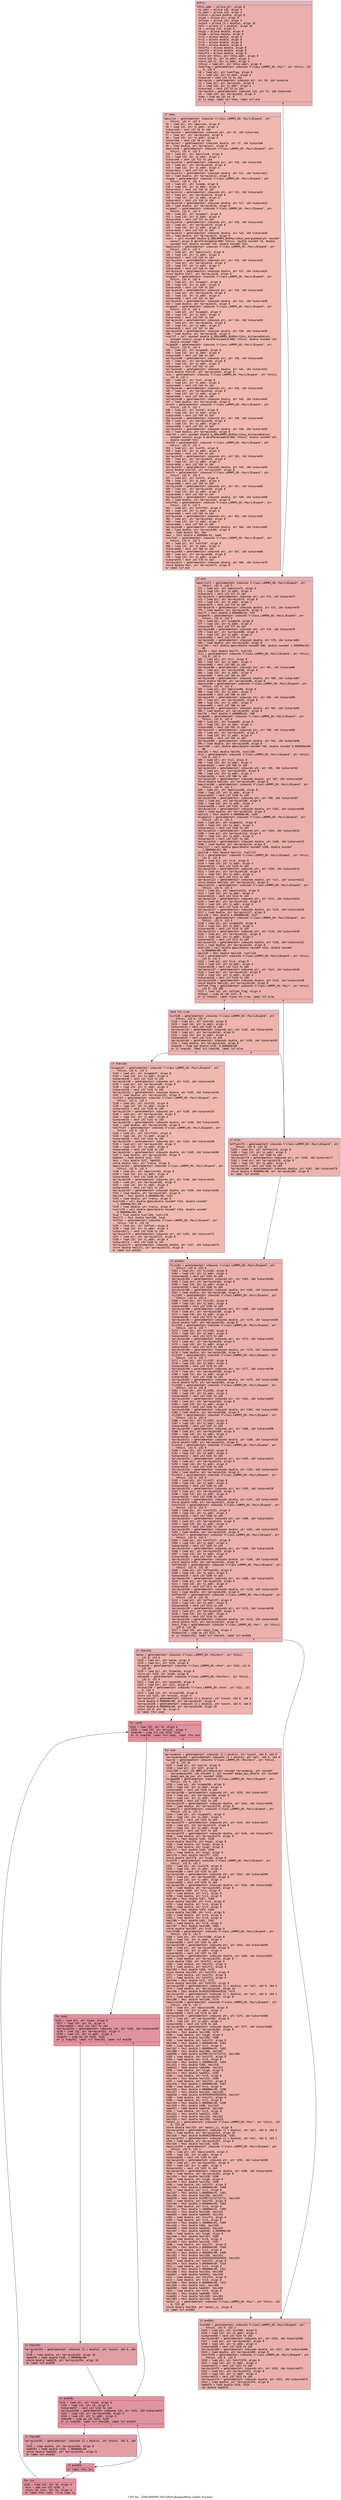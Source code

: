 digraph "CFG for '_ZN9LAMMPS_NS12PairLJExpand8init_oneEii' function" {
	label="CFG for '_ZN9LAMMPS_NS12PairLJExpand8init_oneEii' function";

	Node0x55d88da055b0 [shape=record,color="#3d50c3ff", style=filled, fillcolor="#d24b4070" fontname="Courier",label="{entry:\l|  %this.addr = alloca ptr, align 8\l  %i.addr = alloca i32, align 4\l  %j.addr = alloca i32, align 4\l  %ratio = alloca double, align 8\l  %type = alloca ptr, align 8\l  %nlocal = alloca i32, align 4\l  %count = alloca [2 x double], align 16\l  %all = alloca [2 x double], align 16\l  %k = alloca i32, align 4\l  %sig2 = alloca double, align 8\l  %sig6 = alloca double, align 8\l  %rc1 = alloca double, align 8\l  %rc2 = alloca double, align 8\l  %rc3 = alloca double, align 8\l  %rc9 = alloca double, align 8\l  %shift1 = alloca double, align 8\l  %shift2 = alloca double, align 8\l  %shift3 = alloca double, align 8\l  store ptr %this, ptr %this.addr, align 8\l  store i32 %i, ptr %i.addr, align 4\l  store i32 %j, ptr %j.addr, align 4\l  %this1 = load ptr, ptr %this.addr, align 8\l  %setflag = getelementptr inbounds %\"class.LAMMPS_NS::Pair\", ptr %this1, i32\l... 0, i32 9\l  %0 = load ptr, ptr %setflag, align 8\l  %1 = load i32, ptr %i.addr, align 4\l  %idxprom = sext i32 %1 to i64\l  %arrayidx = getelementptr inbounds ptr, ptr %0, i64 %idxprom\l  %2 = load ptr, ptr %arrayidx, align 8\l  %3 = load i32, ptr %j.addr, align 4\l  %idxprom2 = sext i32 %3 to i64\l  %arrayidx3 = getelementptr inbounds i32, ptr %2, i64 %idxprom2\l  %4 = load i32, ptr %arrayidx3, align 4\l  %cmp = icmp eq i32 %4, 0\l  br i1 %cmp, label %if.then, label %if.end\l|{<s0>T|<s1>F}}"];
	Node0x55d88da055b0:s0 -> Node0x55d88d9de720[tooltip="entry -> if.then\nProbability 37.50%" ];
	Node0x55d88da055b0:s1 -> Node0x55d88d9de790[tooltip="entry -> if.end\nProbability 62.50%" ];
	Node0x55d88d9de720 [shape=record,color="#3d50c3ff", style=filled, fillcolor="#dc5d4a70" fontname="Courier",label="{if.then:\l|  %epsilon = getelementptr inbounds %\"class.LAMMPS_NS::PairLJExpand\", ptr\l... %this1, i32 0, i32 3\l  %5 = load ptr, ptr %epsilon, align 8\l  %6 = load i32, ptr %i.addr, align 4\l  %idxprom4 = sext i32 %6 to i64\l  %arrayidx5 = getelementptr inbounds ptr, ptr %5, i64 %idxprom4\l  %7 = load ptr, ptr %arrayidx5, align 8\l  %8 = load i32, ptr %i.addr, align 4\l  %idxprom6 = sext i32 %8 to i64\l  %arrayidx7 = getelementptr inbounds double, ptr %7, i64 %idxprom6\l  %9 = load double, ptr %arrayidx7, align 8\l  %epsilon8 = getelementptr inbounds %\"class.LAMMPS_NS::PairLJExpand\", ptr\l... %this1, i32 0, i32 3\l  %10 = load ptr, ptr %epsilon8, align 8\l  %11 = load i32, ptr %j.addr, align 4\l  %idxprom9 = sext i32 %11 to i64\l  %arrayidx10 = getelementptr inbounds ptr, ptr %10, i64 %idxprom9\l  %12 = load ptr, ptr %arrayidx10, align 8\l  %13 = load i32, ptr %j.addr, align 4\l  %idxprom11 = sext i32 %13 to i64\l  %arrayidx12 = getelementptr inbounds double, ptr %12, i64 %idxprom11\l  %14 = load double, ptr %arrayidx12, align 8\l  %sigma = getelementptr inbounds %\"class.LAMMPS_NS::PairLJExpand\", ptr\l... %this1, i32 0, i32 4\l  %15 = load ptr, ptr %sigma, align 8\l  %16 = load i32, ptr %i.addr, align 4\l  %idxprom13 = sext i32 %16 to i64\l  %arrayidx14 = getelementptr inbounds ptr, ptr %15, i64 %idxprom13\l  %17 = load ptr, ptr %arrayidx14, align 8\l  %18 = load i32, ptr %i.addr, align 4\l  %idxprom15 = sext i32 %18 to i64\l  %arrayidx16 = getelementptr inbounds double, ptr %17, i64 %idxprom15\l  %19 = load double, ptr %arrayidx16, align 8\l  %sigma17 = getelementptr inbounds %\"class.LAMMPS_NS::PairLJExpand\", ptr\l... %this1, i32 0, i32 4\l  %20 = load ptr, ptr %sigma17, align 8\l  %21 = load i32, ptr %j.addr, align 4\l  %idxprom18 = sext i32 %21 to i64\l  %arrayidx19 = getelementptr inbounds ptr, ptr %20, i64 %idxprom18\l  %22 = load ptr, ptr %arrayidx19, align 8\l  %23 = load i32, ptr %j.addr, align 4\l  %idxprom20 = sext i32 %23 to i64\l  %arrayidx21 = getelementptr inbounds double, ptr %22, i64 %idxprom20\l  %24 = load double, ptr %arrayidx21, align 8\l  %call = call noundef double @_ZN9LAMMPS_NS4Pair10mix_energyEdddd(ptr noundef\l... nonnull align 8 dereferenceable(908) %this1, double noundef %9, double\l... noundef %14, double noundef %19, double noundef %24)\l  %epsilon22 = getelementptr inbounds %\"class.LAMMPS_NS::PairLJExpand\", ptr\l... %this1, i32 0, i32 3\l  %25 = load ptr, ptr %epsilon22, align 8\l  %26 = load i32, ptr %i.addr, align 4\l  %idxprom23 = sext i32 %26 to i64\l  %arrayidx24 = getelementptr inbounds ptr, ptr %25, i64 %idxprom23\l  %27 = load ptr, ptr %arrayidx24, align 8\l  %28 = load i32, ptr %j.addr, align 4\l  %idxprom25 = sext i32 %28 to i64\l  %arrayidx26 = getelementptr inbounds double, ptr %27, i64 %idxprom25\l  store double %call, ptr %arrayidx26, align 8\l  %sigma27 = getelementptr inbounds %\"class.LAMMPS_NS::PairLJExpand\", ptr\l... %this1, i32 0, i32 4\l  %29 = load ptr, ptr %sigma27, align 8\l  %30 = load i32, ptr %i.addr, align 4\l  %idxprom28 = sext i32 %30 to i64\l  %arrayidx29 = getelementptr inbounds ptr, ptr %29, i64 %idxprom28\l  %31 = load ptr, ptr %arrayidx29, align 8\l  %32 = load i32, ptr %i.addr, align 4\l  %idxprom30 = sext i32 %32 to i64\l  %arrayidx31 = getelementptr inbounds double, ptr %31, i64 %idxprom30\l  %33 = load double, ptr %arrayidx31, align 8\l  %sigma32 = getelementptr inbounds %\"class.LAMMPS_NS::PairLJExpand\", ptr\l... %this1, i32 0, i32 4\l  %34 = load ptr, ptr %sigma32, align 8\l  %35 = load i32, ptr %j.addr, align 4\l  %idxprom33 = sext i32 %35 to i64\l  %arrayidx34 = getelementptr inbounds ptr, ptr %34, i64 %idxprom33\l  %36 = load ptr, ptr %arrayidx34, align 8\l  %37 = load i32, ptr %j.addr, align 4\l  %idxprom35 = sext i32 %37 to i64\l  %arrayidx36 = getelementptr inbounds double, ptr %36, i64 %idxprom35\l  %38 = load double, ptr %arrayidx36, align 8\l  %call37 = call noundef double @_ZN9LAMMPS_NS4Pair12mix_distanceEdd(ptr\l... noundef nonnull align 8 dereferenceable(908) %this1, double noundef %33,\l... double noundef %38)\l  %sigma38 = getelementptr inbounds %\"class.LAMMPS_NS::PairLJExpand\", ptr\l... %this1, i32 0, i32 4\l  %39 = load ptr, ptr %sigma38, align 8\l  %40 = load i32, ptr %i.addr, align 4\l  %idxprom39 = sext i32 %40 to i64\l  %arrayidx40 = getelementptr inbounds ptr, ptr %39, i64 %idxprom39\l  %41 = load ptr, ptr %arrayidx40, align 8\l  %42 = load i32, ptr %j.addr, align 4\l  %idxprom41 = sext i32 %42 to i64\l  %arrayidx42 = getelementptr inbounds double, ptr %41, i64 %idxprom41\l  store double %call37, ptr %arrayidx42, align 8\l  %cut = getelementptr inbounds %\"class.LAMMPS_NS::PairLJExpand\", ptr %this1,\l... i32 0, i32 2\l  %43 = load ptr, ptr %cut, align 8\l  %44 = load i32, ptr %i.addr, align 4\l  %idxprom43 = sext i32 %44 to i64\l  %arrayidx44 = getelementptr inbounds ptr, ptr %43, i64 %idxprom43\l  %45 = load ptr, ptr %arrayidx44, align 8\l  %46 = load i32, ptr %i.addr, align 4\l  %idxprom45 = sext i32 %46 to i64\l  %arrayidx46 = getelementptr inbounds double, ptr %45, i64 %idxprom45\l  %47 = load double, ptr %arrayidx46, align 8\l  %cut47 = getelementptr inbounds %\"class.LAMMPS_NS::PairLJExpand\", ptr\l... %this1, i32 0, i32 2\l  %48 = load ptr, ptr %cut47, align 8\l  %49 = load i32, ptr %j.addr, align 4\l  %idxprom48 = sext i32 %49 to i64\l  %arrayidx49 = getelementptr inbounds ptr, ptr %48, i64 %idxprom48\l  %50 = load ptr, ptr %arrayidx49, align 8\l  %51 = load i32, ptr %j.addr, align 4\l  %idxprom50 = sext i32 %51 to i64\l  %arrayidx51 = getelementptr inbounds double, ptr %50, i64 %idxprom50\l  %52 = load double, ptr %arrayidx51, align 8\l  %call52 = call noundef double @_ZN9LAMMPS_NS4Pair12mix_distanceEdd(ptr\l... noundef nonnull align 8 dereferenceable(908) %this1, double noundef %47,\l... double noundef %52)\l  %cut53 = getelementptr inbounds %\"class.LAMMPS_NS::PairLJExpand\", ptr\l... %this1, i32 0, i32 2\l  %53 = load ptr, ptr %cut53, align 8\l  %54 = load i32, ptr %i.addr, align 4\l  %idxprom54 = sext i32 %54 to i64\l  %arrayidx55 = getelementptr inbounds ptr, ptr %53, i64 %idxprom54\l  %55 = load ptr, ptr %arrayidx55, align 8\l  %56 = load i32, ptr %j.addr, align 4\l  %idxprom56 = sext i32 %56 to i64\l  %arrayidx57 = getelementptr inbounds double, ptr %55, i64 %idxprom56\l  store double %call52, ptr %arrayidx57, align 8\l  %shift = getelementptr inbounds %\"class.LAMMPS_NS::PairLJExpand\", ptr\l... %this1, i32 0, i32 5\l  %57 = load ptr, ptr %shift, align 8\l  %58 = load i32, ptr %i.addr, align 4\l  %idxprom58 = sext i32 %58 to i64\l  %arrayidx59 = getelementptr inbounds ptr, ptr %57, i64 %idxprom58\l  %59 = load ptr, ptr %arrayidx59, align 8\l  %60 = load i32, ptr %i.addr, align 4\l  %idxprom60 = sext i32 %60 to i64\l  %arrayidx61 = getelementptr inbounds double, ptr %59, i64 %idxprom60\l  %61 = load double, ptr %arrayidx61, align 8\l  %shift62 = getelementptr inbounds %\"class.LAMMPS_NS::PairLJExpand\", ptr\l... %this1, i32 0, i32 5\l  %62 = load ptr, ptr %shift62, align 8\l  %63 = load i32, ptr %j.addr, align 4\l  %idxprom63 = sext i32 %63 to i64\l  %arrayidx64 = getelementptr inbounds ptr, ptr %62, i64 %idxprom63\l  %64 = load ptr, ptr %arrayidx64, align 8\l  %65 = load i32, ptr %j.addr, align 4\l  %idxprom65 = sext i32 %65 to i64\l  %arrayidx66 = getelementptr inbounds double, ptr %64, i64 %idxprom65\l  %66 = load double, ptr %arrayidx66, align 8\l  %add = fadd double %61, %66\l  %mul = fmul double 5.000000e-01, %add\l  %shift67 = getelementptr inbounds %\"class.LAMMPS_NS::PairLJExpand\", ptr\l... %this1, i32 0, i32 5\l  %67 = load ptr, ptr %shift67, align 8\l  %68 = load i32, ptr %i.addr, align 4\l  %idxprom68 = sext i32 %68 to i64\l  %arrayidx69 = getelementptr inbounds ptr, ptr %67, i64 %idxprom68\l  %69 = load ptr, ptr %arrayidx69, align 8\l  %70 = load i32, ptr %j.addr, align 4\l  %idxprom70 = sext i32 %70 to i64\l  %arrayidx71 = getelementptr inbounds double, ptr %69, i64 %idxprom70\l  store double %mul, ptr %arrayidx71, align 8\l  br label %if.end\l}"];
	Node0x55d88d9de720 -> Node0x55d88d9de790[tooltip="if.then -> if.end\nProbability 100.00%" ];
	Node0x55d88d9de790 [shape=record,color="#3d50c3ff", style=filled, fillcolor="#d24b4070" fontname="Courier",label="{if.end:\l|  %epsilon72 = getelementptr inbounds %\"class.LAMMPS_NS::PairLJExpand\", ptr\l... %this1, i32 0, i32 3\l  %71 = load ptr, ptr %epsilon72, align 8\l  %72 = load i32, ptr %i.addr, align 4\l  %idxprom73 = sext i32 %72 to i64\l  %arrayidx74 = getelementptr inbounds ptr, ptr %71, i64 %idxprom73\l  %73 = load ptr, ptr %arrayidx74, align 8\l  %74 = load i32, ptr %j.addr, align 4\l  %idxprom75 = sext i32 %74 to i64\l  %arrayidx76 = getelementptr inbounds double, ptr %73, i64 %idxprom75\l  %75 = load double, ptr %arrayidx76, align 8\l  %mul77 = fmul double 4.800000e+01, %75\l  %sigma78 = getelementptr inbounds %\"class.LAMMPS_NS::PairLJExpand\", ptr\l... %this1, i32 0, i32 4\l  %76 = load ptr, ptr %sigma78, align 8\l  %77 = load i32, ptr %i.addr, align 4\l  %idxprom79 = sext i32 %77 to i64\l  %arrayidx80 = getelementptr inbounds ptr, ptr %76, i64 %idxprom79\l  %78 = load ptr, ptr %arrayidx80, align 8\l  %79 = load i32, ptr %j.addr, align 4\l  %idxprom81 = sext i32 %79 to i64\l  %arrayidx82 = getelementptr inbounds double, ptr %78, i64 %idxprom81\l  %80 = load double, ptr %arrayidx82, align 8\l  %call83 = call double @pow(double noundef %80, double noundef 1.200000e+01)\l... #9\l  %mul84 = fmul double %mul77, %call83\l  %lj1 = getelementptr inbounds %\"class.LAMMPS_NS::PairLJExpand\", ptr %this1,\l... i32 0, i32 6\l  %81 = load ptr, ptr %lj1, align 8\l  %82 = load i32, ptr %i.addr, align 4\l  %idxprom85 = sext i32 %82 to i64\l  %arrayidx86 = getelementptr inbounds ptr, ptr %81, i64 %idxprom85\l  %83 = load ptr, ptr %arrayidx86, align 8\l  %84 = load i32, ptr %j.addr, align 4\l  %idxprom87 = sext i32 %84 to i64\l  %arrayidx88 = getelementptr inbounds double, ptr %83, i64 %idxprom87\l  store double %mul84, ptr %arrayidx88, align 8\l  %epsilon89 = getelementptr inbounds %\"class.LAMMPS_NS::PairLJExpand\", ptr\l... %this1, i32 0, i32 3\l  %85 = load ptr, ptr %epsilon89, align 8\l  %86 = load i32, ptr %i.addr, align 4\l  %idxprom90 = sext i32 %86 to i64\l  %arrayidx91 = getelementptr inbounds ptr, ptr %85, i64 %idxprom90\l  %87 = load ptr, ptr %arrayidx91, align 8\l  %88 = load i32, ptr %j.addr, align 4\l  %idxprom92 = sext i32 %88 to i64\l  %arrayidx93 = getelementptr inbounds double, ptr %87, i64 %idxprom92\l  %89 = load double, ptr %arrayidx93, align 8\l  %mul94 = fmul double 2.400000e+01, %89\l  %sigma95 = getelementptr inbounds %\"class.LAMMPS_NS::PairLJExpand\", ptr\l... %this1, i32 0, i32 4\l  %90 = load ptr, ptr %sigma95, align 8\l  %91 = load i32, ptr %i.addr, align 4\l  %idxprom96 = sext i32 %91 to i64\l  %arrayidx97 = getelementptr inbounds ptr, ptr %90, i64 %idxprom96\l  %92 = load ptr, ptr %arrayidx97, align 8\l  %93 = load i32, ptr %j.addr, align 4\l  %idxprom98 = sext i32 %93 to i64\l  %arrayidx99 = getelementptr inbounds double, ptr %92, i64 %idxprom98\l  %94 = load double, ptr %arrayidx99, align 8\l  %call100 = call double @pow(double noundef %94, double noundef 6.000000e+00)\l... #9\l  %mul101 = fmul double %mul94, %call100\l  %lj2 = getelementptr inbounds %\"class.LAMMPS_NS::PairLJExpand\", ptr %this1,\l... i32 0, i32 7\l  %95 = load ptr, ptr %lj2, align 8\l  %96 = load i32, ptr %i.addr, align 4\l  %idxprom102 = sext i32 %96 to i64\l  %arrayidx103 = getelementptr inbounds ptr, ptr %95, i64 %idxprom102\l  %97 = load ptr, ptr %arrayidx103, align 8\l  %98 = load i32, ptr %j.addr, align 4\l  %idxprom104 = sext i32 %98 to i64\l  %arrayidx105 = getelementptr inbounds double, ptr %97, i64 %idxprom104\l  store double %mul101, ptr %arrayidx105, align 8\l  %epsilon106 = getelementptr inbounds %\"class.LAMMPS_NS::PairLJExpand\", ptr\l... %this1, i32 0, i32 3\l  %99 = load ptr, ptr %epsilon106, align 8\l  %100 = load i32, ptr %i.addr, align 4\l  %idxprom107 = sext i32 %100 to i64\l  %arrayidx108 = getelementptr inbounds ptr, ptr %99, i64 %idxprom107\l  %101 = load ptr, ptr %arrayidx108, align 8\l  %102 = load i32, ptr %j.addr, align 4\l  %idxprom109 = sext i32 %102 to i64\l  %arrayidx110 = getelementptr inbounds double, ptr %101, i64 %idxprom109\l  %103 = load double, ptr %arrayidx110, align 8\l  %mul111 = fmul double 4.000000e+00, %103\l  %sigma112 = getelementptr inbounds %\"class.LAMMPS_NS::PairLJExpand\", ptr\l... %this1, i32 0, i32 4\l  %104 = load ptr, ptr %sigma112, align 8\l  %105 = load i32, ptr %i.addr, align 4\l  %idxprom113 = sext i32 %105 to i64\l  %arrayidx114 = getelementptr inbounds ptr, ptr %104, i64 %idxprom113\l  %106 = load ptr, ptr %arrayidx114, align 8\l  %107 = load i32, ptr %j.addr, align 4\l  %idxprom115 = sext i32 %107 to i64\l  %arrayidx116 = getelementptr inbounds double, ptr %106, i64 %idxprom115\l  %108 = load double, ptr %arrayidx116, align 8\l  %call117 = call double @pow(double noundef %108, double noundef\l... 1.200000e+01) #9\l  %mul118 = fmul double %mul111, %call117\l  %lj3 = getelementptr inbounds %\"class.LAMMPS_NS::PairLJExpand\", ptr %this1,\l... i32 0, i32 8\l  %109 = load ptr, ptr %lj3, align 8\l  %110 = load i32, ptr %i.addr, align 4\l  %idxprom119 = sext i32 %110 to i64\l  %arrayidx120 = getelementptr inbounds ptr, ptr %109, i64 %idxprom119\l  %111 = load ptr, ptr %arrayidx120, align 8\l  %112 = load i32, ptr %j.addr, align 4\l  %idxprom121 = sext i32 %112 to i64\l  %arrayidx122 = getelementptr inbounds double, ptr %111, i64 %idxprom121\l  store double %mul118, ptr %arrayidx122, align 8\l  %epsilon123 = getelementptr inbounds %\"class.LAMMPS_NS::PairLJExpand\", ptr\l... %this1, i32 0, i32 3\l  %113 = load ptr, ptr %epsilon123, align 8\l  %114 = load i32, ptr %i.addr, align 4\l  %idxprom124 = sext i32 %114 to i64\l  %arrayidx125 = getelementptr inbounds ptr, ptr %113, i64 %idxprom124\l  %115 = load ptr, ptr %arrayidx125, align 8\l  %116 = load i32, ptr %j.addr, align 4\l  %idxprom126 = sext i32 %116 to i64\l  %arrayidx127 = getelementptr inbounds double, ptr %115, i64 %idxprom126\l  %117 = load double, ptr %arrayidx127, align 8\l  %mul128 = fmul double 4.000000e+00, %117\l  %sigma129 = getelementptr inbounds %\"class.LAMMPS_NS::PairLJExpand\", ptr\l... %this1, i32 0, i32 4\l  %118 = load ptr, ptr %sigma129, align 8\l  %119 = load i32, ptr %i.addr, align 4\l  %idxprom130 = sext i32 %119 to i64\l  %arrayidx131 = getelementptr inbounds ptr, ptr %118, i64 %idxprom130\l  %120 = load ptr, ptr %arrayidx131, align 8\l  %121 = load i32, ptr %j.addr, align 4\l  %idxprom132 = sext i32 %121 to i64\l  %arrayidx133 = getelementptr inbounds double, ptr %120, i64 %idxprom132\l  %122 = load double, ptr %arrayidx133, align 8\l  %call134 = call double @pow(double noundef %122, double noundef\l... 6.000000e+00) #9\l  %mul135 = fmul double %mul128, %call134\l  %lj4 = getelementptr inbounds %\"class.LAMMPS_NS::PairLJExpand\", ptr %this1,\l... i32 0, i32 9\l  %123 = load ptr, ptr %lj4, align 8\l  %124 = load i32, ptr %i.addr, align 4\l  %idxprom136 = sext i32 %124 to i64\l  %arrayidx137 = getelementptr inbounds ptr, ptr %123, i64 %idxprom136\l  %125 = load ptr, ptr %arrayidx137, align 8\l  %126 = load i32, ptr %j.addr, align 4\l  %idxprom138 = sext i32 %126 to i64\l  %arrayidx139 = getelementptr inbounds double, ptr %125, i64 %idxprom138\l  store double %mul135, ptr %arrayidx139, align 8\l  %offset_flag = getelementptr inbounds %\"class.LAMMPS_NS::Pair\", ptr %this1,\l... i32 0, i32 105\l  %127 = load i32, ptr %offset_flag, align 8\l  %tobool = icmp ne i32 %127, 0\l  br i1 %tobool, label %land.lhs.true, label %if.else\l|{<s0>T|<s1>F}}"];
	Node0x55d88d9de790:s0 -> Node0x55d88da188f0[tooltip="if.end -> land.lhs.true\nProbability 62.50%" ];
	Node0x55d88d9de790:s1 -> Node0x55d88da18970[tooltip="if.end -> if.else\nProbability 37.50%" ];
	Node0x55d88da188f0 [shape=record,color="#3d50c3ff", style=filled, fillcolor="#d6524470" fontname="Courier",label="{land.lhs.true:\l|  %cut140 = getelementptr inbounds %\"class.LAMMPS_NS::PairLJExpand\", ptr\l... %this1, i32 0, i32 2\l  %128 = load ptr, ptr %cut140, align 8\l  %129 = load i32, ptr %i.addr, align 4\l  %idxprom141 = sext i32 %129 to i64\l  %arrayidx142 = getelementptr inbounds ptr, ptr %128, i64 %idxprom141\l  %130 = load ptr, ptr %arrayidx142, align 8\l  %131 = load i32, ptr %j.addr, align 4\l  %idxprom143 = sext i32 %131 to i64\l  %arrayidx144 = getelementptr inbounds double, ptr %130, i64 %idxprom143\l  %132 = load double, ptr %arrayidx144, align 8\l  %cmp145 = fcmp ogt double %132, 0.000000e+00\l  br i1 %cmp145, label %if.then146, label %if.else\l|{<s0>T|<s1>F}}"];
	Node0x55d88da188f0:s0 -> Node0x55d88da19180[tooltip="land.lhs.true -> if.then146\nProbability 50.00%" ];
	Node0x55d88da188f0:s1 -> Node0x55d88da18970[tooltip="land.lhs.true -> if.else\nProbability 50.00%" ];
	Node0x55d88da19180 [shape=record,color="#3d50c3ff", style=filled, fillcolor="#dc5d4a70" fontname="Courier",label="{if.then146:\l|  %sigma147 = getelementptr inbounds %\"class.LAMMPS_NS::PairLJExpand\", ptr\l... %this1, i32 0, i32 4\l  %133 = load ptr, ptr %sigma147, align 8\l  %134 = load i32, ptr %i.addr, align 4\l  %idxprom148 = sext i32 %134 to i64\l  %arrayidx149 = getelementptr inbounds ptr, ptr %133, i64 %idxprom148\l  %135 = load ptr, ptr %arrayidx149, align 8\l  %136 = load i32, ptr %j.addr, align 4\l  %idxprom150 = sext i32 %136 to i64\l  %arrayidx151 = getelementptr inbounds double, ptr %135, i64 %idxprom150\l  %137 = load double, ptr %arrayidx151, align 8\l  %cut152 = getelementptr inbounds %\"class.LAMMPS_NS::PairLJExpand\", ptr\l... %this1, i32 0, i32 2\l  %138 = load ptr, ptr %cut152, align 8\l  %139 = load i32, ptr %i.addr, align 4\l  %idxprom153 = sext i32 %139 to i64\l  %arrayidx154 = getelementptr inbounds ptr, ptr %138, i64 %idxprom153\l  %140 = load ptr, ptr %arrayidx154, align 8\l  %141 = load i32, ptr %j.addr, align 4\l  %idxprom155 = sext i32 %141 to i64\l  %arrayidx156 = getelementptr inbounds double, ptr %140, i64 %idxprom155\l  %142 = load double, ptr %arrayidx156, align 8\l  %shift157 = getelementptr inbounds %\"class.LAMMPS_NS::PairLJExpand\", ptr\l... %this1, i32 0, i32 5\l  %143 = load ptr, ptr %shift157, align 8\l  %144 = load i32, ptr %i.addr, align 4\l  %idxprom158 = sext i32 %144 to i64\l  %arrayidx159 = getelementptr inbounds ptr, ptr %143, i64 %idxprom158\l  %145 = load ptr, ptr %arrayidx159, align 8\l  %146 = load i32, ptr %j.addr, align 4\l  %idxprom160 = sext i32 %146 to i64\l  %arrayidx161 = getelementptr inbounds double, ptr %145, i64 %idxprom160\l  %147 = load double, ptr %arrayidx161, align 8\l  %add162 = fadd double %142, %147\l  %div = fdiv double %137, %add162\l  store double %div, ptr %ratio, align 8\l  %epsilon163 = getelementptr inbounds %\"class.LAMMPS_NS::PairLJExpand\", ptr\l... %this1, i32 0, i32 3\l  %148 = load ptr, ptr %epsilon163, align 8\l  %149 = load i32, ptr %i.addr, align 4\l  %idxprom164 = sext i32 %149 to i64\l  %arrayidx165 = getelementptr inbounds ptr, ptr %148, i64 %idxprom164\l  %150 = load ptr, ptr %arrayidx165, align 8\l  %151 = load i32, ptr %j.addr, align 4\l  %idxprom166 = sext i32 %151 to i64\l  %arrayidx167 = getelementptr inbounds double, ptr %150, i64 %idxprom166\l  %152 = load double, ptr %arrayidx167, align 8\l  %mul168 = fmul double 4.000000e+00, %152\l  %153 = load double, ptr %ratio, align 8\l  %call169 = call double @pow(double noundef %153, double noundef\l... 1.200000e+01) #9\l  %154 = load double, ptr %ratio, align 8\l  %call170 = call double @pow(double noundef %154, double noundef\l... 6.000000e+00) #9\l  %sub = fsub double %call169, %call170\l  %mul171 = fmul double %mul168, %sub\l  %offset = getelementptr inbounds %\"class.LAMMPS_NS::PairLJExpand\", ptr\l... %this1, i32 0, i32 10\l  %155 = load ptr, ptr %offset, align 8\l  %156 = load i32, ptr %i.addr, align 4\l  %idxprom172 = sext i32 %156 to i64\l  %arrayidx173 = getelementptr inbounds ptr, ptr %155, i64 %idxprom172\l  %157 = load ptr, ptr %arrayidx173, align 8\l  %158 = load i32, ptr %j.addr, align 4\l  %idxprom174 = sext i32 %158 to i64\l  %arrayidx175 = getelementptr inbounds double, ptr %157, i64 %idxprom174\l  store double %mul171, ptr %arrayidx175, align 8\l  br label %if.end181\l}"];
	Node0x55d88da19180 -> Node0x55d88da1c5f0[tooltip="if.then146 -> if.end181\nProbability 100.00%" ];
	Node0x55d88da18970 [shape=record,color="#3d50c3ff", style=filled, fillcolor="#d6524470" fontname="Courier",label="{if.else:\l|  %offset176 = getelementptr inbounds %\"class.LAMMPS_NS::PairLJExpand\", ptr\l... %this1, i32 0, i32 10\l  %159 = load ptr, ptr %offset176, align 8\l  %160 = load i32, ptr %i.addr, align 4\l  %idxprom177 = sext i32 %160 to i64\l  %arrayidx178 = getelementptr inbounds ptr, ptr %159, i64 %idxprom177\l  %161 = load ptr, ptr %arrayidx178, align 8\l  %162 = load i32, ptr %j.addr, align 4\l  %idxprom179 = sext i32 %162 to i64\l  %arrayidx180 = getelementptr inbounds double, ptr %161, i64 %idxprom179\l  store double 0.000000e+00, ptr %arrayidx180, align 8\l  br label %if.end181\l}"];
	Node0x55d88da18970 -> Node0x55d88da1c5f0[tooltip="if.else -> if.end181\nProbability 100.00%" ];
	Node0x55d88da1c5f0 [shape=record,color="#3d50c3ff", style=filled, fillcolor="#d24b4070" fontname="Courier",label="{if.end181:\l|  %lj1182 = getelementptr inbounds %\"class.LAMMPS_NS::PairLJExpand\", ptr\l... %this1, i32 0, i32 6\l  %163 = load ptr, ptr %lj1182, align 8\l  %164 = load i32, ptr %i.addr, align 4\l  %idxprom183 = sext i32 %164 to i64\l  %arrayidx184 = getelementptr inbounds ptr, ptr %163, i64 %idxprom183\l  %165 = load ptr, ptr %arrayidx184, align 8\l  %166 = load i32, ptr %j.addr, align 4\l  %idxprom185 = sext i32 %166 to i64\l  %arrayidx186 = getelementptr inbounds double, ptr %165, i64 %idxprom185\l  %167 = load double, ptr %arrayidx186, align 8\l  %lj1187 = getelementptr inbounds %\"class.LAMMPS_NS::PairLJExpand\", ptr\l... %this1, i32 0, i32 6\l  %168 = load ptr, ptr %lj1187, align 8\l  %169 = load i32, ptr %j.addr, align 4\l  %idxprom188 = sext i32 %169 to i64\l  %arrayidx189 = getelementptr inbounds ptr, ptr %168, i64 %idxprom188\l  %170 = load ptr, ptr %arrayidx189, align 8\l  %171 = load i32, ptr %i.addr, align 4\l  %idxprom190 = sext i32 %171 to i64\l  %arrayidx191 = getelementptr inbounds double, ptr %170, i64 %idxprom190\l  store double %167, ptr %arrayidx191, align 8\l  %lj2192 = getelementptr inbounds %\"class.LAMMPS_NS::PairLJExpand\", ptr\l... %this1, i32 0, i32 7\l  %172 = load ptr, ptr %lj2192, align 8\l  %173 = load i32, ptr %i.addr, align 4\l  %idxprom193 = sext i32 %173 to i64\l  %arrayidx194 = getelementptr inbounds ptr, ptr %172, i64 %idxprom193\l  %174 = load ptr, ptr %arrayidx194, align 8\l  %175 = load i32, ptr %j.addr, align 4\l  %idxprom195 = sext i32 %175 to i64\l  %arrayidx196 = getelementptr inbounds double, ptr %174, i64 %idxprom195\l  %176 = load double, ptr %arrayidx196, align 8\l  %lj2197 = getelementptr inbounds %\"class.LAMMPS_NS::PairLJExpand\", ptr\l... %this1, i32 0, i32 7\l  %177 = load ptr, ptr %lj2197, align 8\l  %178 = load i32, ptr %j.addr, align 4\l  %idxprom198 = sext i32 %178 to i64\l  %arrayidx199 = getelementptr inbounds ptr, ptr %177, i64 %idxprom198\l  %179 = load ptr, ptr %arrayidx199, align 8\l  %180 = load i32, ptr %i.addr, align 4\l  %idxprom200 = sext i32 %180 to i64\l  %arrayidx201 = getelementptr inbounds double, ptr %179, i64 %idxprom200\l  store double %176, ptr %arrayidx201, align 8\l  %lj3202 = getelementptr inbounds %\"class.LAMMPS_NS::PairLJExpand\", ptr\l... %this1, i32 0, i32 8\l  %181 = load ptr, ptr %lj3202, align 8\l  %182 = load i32, ptr %i.addr, align 4\l  %idxprom203 = sext i32 %182 to i64\l  %arrayidx204 = getelementptr inbounds ptr, ptr %181, i64 %idxprom203\l  %183 = load ptr, ptr %arrayidx204, align 8\l  %184 = load i32, ptr %j.addr, align 4\l  %idxprom205 = sext i32 %184 to i64\l  %arrayidx206 = getelementptr inbounds double, ptr %183, i64 %idxprom205\l  %185 = load double, ptr %arrayidx206, align 8\l  %lj3207 = getelementptr inbounds %\"class.LAMMPS_NS::PairLJExpand\", ptr\l... %this1, i32 0, i32 8\l  %186 = load ptr, ptr %lj3207, align 8\l  %187 = load i32, ptr %j.addr, align 4\l  %idxprom208 = sext i32 %187 to i64\l  %arrayidx209 = getelementptr inbounds ptr, ptr %186, i64 %idxprom208\l  %188 = load ptr, ptr %arrayidx209, align 8\l  %189 = load i32, ptr %i.addr, align 4\l  %idxprom210 = sext i32 %189 to i64\l  %arrayidx211 = getelementptr inbounds double, ptr %188, i64 %idxprom210\l  store double %185, ptr %arrayidx211, align 8\l  %lj4212 = getelementptr inbounds %\"class.LAMMPS_NS::PairLJExpand\", ptr\l... %this1, i32 0, i32 9\l  %190 = load ptr, ptr %lj4212, align 8\l  %191 = load i32, ptr %i.addr, align 4\l  %idxprom213 = sext i32 %191 to i64\l  %arrayidx214 = getelementptr inbounds ptr, ptr %190, i64 %idxprom213\l  %192 = load ptr, ptr %arrayidx214, align 8\l  %193 = load i32, ptr %j.addr, align 4\l  %idxprom215 = sext i32 %193 to i64\l  %arrayidx216 = getelementptr inbounds double, ptr %192, i64 %idxprom215\l  %194 = load double, ptr %arrayidx216, align 8\l  %lj4217 = getelementptr inbounds %\"class.LAMMPS_NS::PairLJExpand\", ptr\l... %this1, i32 0, i32 9\l  %195 = load ptr, ptr %lj4217, align 8\l  %196 = load i32, ptr %j.addr, align 4\l  %idxprom218 = sext i32 %196 to i64\l  %arrayidx219 = getelementptr inbounds ptr, ptr %195, i64 %idxprom218\l  %197 = load ptr, ptr %arrayidx219, align 8\l  %198 = load i32, ptr %i.addr, align 4\l  %idxprom220 = sext i32 %198 to i64\l  %arrayidx221 = getelementptr inbounds double, ptr %197, i64 %idxprom220\l  store double %194, ptr %arrayidx221, align 8\l  %shift222 = getelementptr inbounds %\"class.LAMMPS_NS::PairLJExpand\", ptr\l... %this1, i32 0, i32 5\l  %199 = load ptr, ptr %shift222, align 8\l  %200 = load i32, ptr %i.addr, align 4\l  %idxprom223 = sext i32 %200 to i64\l  %arrayidx224 = getelementptr inbounds ptr, ptr %199, i64 %idxprom223\l  %201 = load ptr, ptr %arrayidx224, align 8\l  %202 = load i32, ptr %j.addr, align 4\l  %idxprom225 = sext i32 %202 to i64\l  %arrayidx226 = getelementptr inbounds double, ptr %201, i64 %idxprom225\l  %203 = load double, ptr %arrayidx226, align 8\l  %shift227 = getelementptr inbounds %\"class.LAMMPS_NS::PairLJExpand\", ptr\l... %this1, i32 0, i32 5\l  %204 = load ptr, ptr %shift227, align 8\l  %205 = load i32, ptr %j.addr, align 4\l  %idxprom228 = sext i32 %205 to i64\l  %arrayidx229 = getelementptr inbounds ptr, ptr %204, i64 %idxprom228\l  %206 = load ptr, ptr %arrayidx229, align 8\l  %207 = load i32, ptr %i.addr, align 4\l  %idxprom230 = sext i32 %207 to i64\l  %arrayidx231 = getelementptr inbounds double, ptr %206, i64 %idxprom230\l  store double %203, ptr %arrayidx231, align 8\l  %offset232 = getelementptr inbounds %\"class.LAMMPS_NS::PairLJExpand\", ptr\l... %this1, i32 0, i32 10\l  %208 = load ptr, ptr %offset232, align 8\l  %209 = load i32, ptr %i.addr, align 4\l  %idxprom233 = sext i32 %209 to i64\l  %arrayidx234 = getelementptr inbounds ptr, ptr %208, i64 %idxprom233\l  %210 = load ptr, ptr %arrayidx234, align 8\l  %211 = load i32, ptr %j.addr, align 4\l  %idxprom235 = sext i32 %211 to i64\l  %arrayidx236 = getelementptr inbounds double, ptr %210, i64 %idxprom235\l  %212 = load double, ptr %arrayidx236, align 8\l  %offset237 = getelementptr inbounds %\"class.LAMMPS_NS::PairLJExpand\", ptr\l... %this1, i32 0, i32 10\l  %213 = load ptr, ptr %offset237, align 8\l  %214 = load i32, ptr %j.addr, align 4\l  %idxprom238 = sext i32 %214 to i64\l  %arrayidx239 = getelementptr inbounds ptr, ptr %213, i64 %idxprom238\l  %215 = load ptr, ptr %arrayidx239, align 8\l  %216 = load i32, ptr %i.addr, align 4\l  %idxprom240 = sext i32 %216 to i64\l  %arrayidx241 = getelementptr inbounds double, ptr %215, i64 %idxprom240\l  store double %212, ptr %arrayidx241, align 8\l  %tail_flag = getelementptr inbounds %\"class.LAMMPS_NS::Pair\", ptr %this1,\l... i32 0, i32 36\l  %217 = load i32, ptr %tail_flag, align 4\l  %tobool242 = icmp ne i32 %217, 0\l  br i1 %tobool242, label %if.then243, label %if.end364\l|{<s0>T|<s1>F}}"];
	Node0x55d88da1c5f0:s0 -> Node0x55d88da22c40[tooltip="if.end181 -> if.then243\nProbability 62.50%" ];
	Node0x55d88da1c5f0:s1 -> Node0x55d88da22cc0[tooltip="if.end181 -> if.end364\nProbability 37.50%" ];
	Node0x55d88da22c40 [shape=record,color="#3d50c3ff", style=filled, fillcolor="#d6524470" fontname="Courier",label="{if.then243:\l|  %atom = getelementptr inbounds %\"class.LAMMPS_NS::Pointers\", ptr %this1,\l... i32 0, i32 6\l  %218 = load ptr, ptr %atom, align 8\l  %219 = load ptr, ptr %218, align 8\l  %type244 = getelementptr inbounds %\"class.LAMMPS_NS::Atom\", ptr %219, i32 0,\l... i32 34\l  %220 = load ptr, ptr %type244, align 8\l  store ptr %220, ptr %type, align 8\l  %atom245 = getelementptr inbounds %\"class.LAMMPS_NS::Pointers\", ptr %this1,\l... i32 0, i32 6\l  %221 = load ptr, ptr %atom245, align 8\l  %222 = load ptr, ptr %221, align 8\l  %nlocal246 = getelementptr inbounds %\"class.LAMMPS_NS::Atom\", ptr %222, i32\l... 0, i32 4\l  %223 = load i32, ptr %nlocal246, align 8\l  store i32 %223, ptr %nlocal, align 4\l  %arrayidx247 = getelementptr inbounds [2 x double], ptr %count, i64 0, i64 1\l  store double 0.000000e+00, ptr %arrayidx247, align 8\l  %arrayidx248 = getelementptr inbounds [2 x double], ptr %count, i64 0, i64 0\l  store double 0.000000e+00, ptr %arrayidx248, align 16\l  store i32 0, ptr %k, align 4\l  br label %for.cond\l}"];
	Node0x55d88da22c40 -> Node0x55d88da23960[tooltip="if.then243 -> for.cond\nProbability 100.00%" ];
	Node0x55d88da23960 [shape=record,color="#b70d28ff", style=filled, fillcolor="#b70d2870" fontname="Courier",label="{for.cond:\l|  %224 = load i32, ptr %k, align 4\l  %225 = load i32, ptr %nlocal, align 4\l  %cmp249 = icmp slt i32 %224, %225\l  br i1 %cmp249, label %for.body, label %for.end\l|{<s0>T|<s1>F}}"];
	Node0x55d88da23960:s0 -> Node0x55d88da23c00[tooltip="for.cond -> for.body\nProbability 96.88%" ];
	Node0x55d88da23960:s1 -> Node0x55d88da23c80[tooltip="for.cond -> for.end\nProbability 3.12%" ];
	Node0x55d88da23c00 [shape=record,color="#b70d28ff", style=filled, fillcolor="#b70d2870" fontname="Courier",label="{for.body:\l|  %226 = load ptr, ptr %type, align 8\l  %227 = load i32, ptr %k, align 4\l  %idxprom250 = sext i32 %227 to i64\l  %arrayidx251 = getelementptr inbounds i32, ptr %226, i64 %idxprom250\l  %228 = load i32, ptr %arrayidx251, align 4\l  %229 = load i32, ptr %i.addr, align 4\l  %cmp252 = icmp eq i32 %228, %229\l  br i1 %cmp252, label %if.then253, label %if.end256\l|{<s0>T|<s1>F}}"];
	Node0x55d88da23c00:s0 -> Node0x55d88da241c0[tooltip="for.body -> if.then253\nProbability 50.00%" ];
	Node0x55d88da23c00:s1 -> Node0x55d88da24240[tooltip="for.body -> if.end256\nProbability 50.00%" ];
	Node0x55d88da241c0 [shape=record,color="#3d50c3ff", style=filled, fillcolor="#be242e70" fontname="Courier",label="{if.then253:\l|  %arrayidx254 = getelementptr inbounds [2 x double], ptr %count, i64 0, i64\l... 0\l  %230 = load double, ptr %arrayidx254, align 16\l  %add255 = fadd double %230, 1.000000e+00\l  store double %add255, ptr %arrayidx254, align 16\l  br label %if.end256\l}"];
	Node0x55d88da241c0 -> Node0x55d88da24240[tooltip="if.then253 -> if.end256\nProbability 100.00%" ];
	Node0x55d88da24240 [shape=record,color="#b70d28ff", style=filled, fillcolor="#b70d2870" fontname="Courier",label="{if.end256:\l|  %231 = load ptr, ptr %type, align 8\l  %232 = load i32, ptr %k, align 4\l  %idxprom257 = sext i32 %232 to i64\l  %arrayidx258 = getelementptr inbounds i32, ptr %231, i64 %idxprom257\l  %233 = load i32, ptr %arrayidx258, align 4\l  %234 = load i32, ptr %j.addr, align 4\l  %cmp259 = icmp eq i32 %233, %234\l  br i1 %cmp259, label %if.then260, label %if.end263\l|{<s0>T|<s1>F}}"];
	Node0x55d88da24240:s0 -> Node0x55d88da24ac0[tooltip="if.end256 -> if.then260\nProbability 50.00%" ];
	Node0x55d88da24240:s1 -> Node0x55d88da24b40[tooltip="if.end256 -> if.end263\nProbability 50.00%" ];
	Node0x55d88da24ac0 [shape=record,color="#3d50c3ff", style=filled, fillcolor="#be242e70" fontname="Courier",label="{if.then260:\l|  %arrayidx261 = getelementptr inbounds [2 x double], ptr %count, i64 0, i64\l... 1\l  %235 = load double, ptr %arrayidx261, align 8\l  %add262 = fadd double %235, 1.000000e+00\l  store double %add262, ptr %arrayidx261, align 8\l  br label %if.end263\l}"];
	Node0x55d88da24ac0 -> Node0x55d88da24b40[tooltip="if.then260 -> if.end263\nProbability 100.00%" ];
	Node0x55d88da24b40 [shape=record,color="#b70d28ff", style=filled, fillcolor="#b70d2870" fontname="Courier",label="{if.end263:\l|  br label %for.inc\l}"];
	Node0x55d88da24b40 -> Node0x55d88da24fa0[tooltip="if.end263 -> for.inc\nProbability 100.00%" ];
	Node0x55d88da24fa0 [shape=record,color="#b70d28ff", style=filled, fillcolor="#b70d2870" fontname="Courier",label="{for.inc:\l|  %236 = load i32, ptr %k, align 4\l  %inc = add nsw i32 %236, 1\l  store i32 %inc, ptr %k, align 4\l  br label %for.cond, !llvm.loop !6\l}"];
	Node0x55d88da24fa0 -> Node0x55d88da23960[tooltip="for.inc -> for.cond\nProbability 100.00%" ];
	Node0x55d88da23c80 [shape=record,color="#3d50c3ff", style=filled, fillcolor="#d6524470" fontname="Courier",label="{for.end:\l|  %arraydecay = getelementptr inbounds [2 x double], ptr %count, i64 0, i64 0\l  %arraydecay264 = getelementptr inbounds [2 x double], ptr %all, i64 0, i64 0\l  %world = getelementptr inbounds %\"class.LAMMPS_NS::Pointers\", ptr %this1,\l... i32 0, i32 16\l  %237 = load ptr, ptr %world, align 8\l  %238 = load ptr, ptr %237, align 8\l  %call265 = call i32 @MPI_Allreduce(ptr noundef %arraydecay, ptr noundef\l... %arraydecay264, i32 noundef 2, ptr noundef @ompi_mpi_double, ptr noundef\l... @ompi_mpi_op_sum, ptr noundef %238)\l  %sigma266 = getelementptr inbounds %\"class.LAMMPS_NS::PairLJExpand\", ptr\l... %this1, i32 0, i32 4\l  %239 = load ptr, ptr %sigma266, align 8\l  %240 = load i32, ptr %i.addr, align 4\l  %idxprom267 = sext i32 %240 to i64\l  %arrayidx268 = getelementptr inbounds ptr, ptr %239, i64 %idxprom267\l  %241 = load ptr, ptr %arrayidx268, align 8\l  %242 = load i32, ptr %j.addr, align 4\l  %idxprom269 = sext i32 %242 to i64\l  %arrayidx270 = getelementptr inbounds double, ptr %241, i64 %idxprom269\l  %243 = load double, ptr %arrayidx270, align 8\l  %sigma271 = getelementptr inbounds %\"class.LAMMPS_NS::PairLJExpand\", ptr\l... %this1, i32 0, i32 4\l  %244 = load ptr, ptr %sigma271, align 8\l  %245 = load i32, ptr %i.addr, align 4\l  %idxprom272 = sext i32 %245 to i64\l  %arrayidx273 = getelementptr inbounds ptr, ptr %244, i64 %idxprom272\l  %246 = load ptr, ptr %arrayidx273, align 8\l  %247 = load i32, ptr %j.addr, align 4\l  %idxprom274 = sext i32 %247 to i64\l  %arrayidx275 = getelementptr inbounds double, ptr %246, i64 %idxprom274\l  %248 = load double, ptr %arrayidx275, align 8\l  %mul276 = fmul double %243, %248\l  store double %mul276, ptr %sig2, align 8\l  %249 = load double, ptr %sig2, align 8\l  %250 = load double, ptr %sig2, align 8\l  %mul277 = fmul double %249, %250\l  %251 = load double, ptr %sig2, align 8\l  %mul278 = fmul double %mul277, %251\l  store double %mul278, ptr %sig6, align 8\l  %cut279 = getelementptr inbounds %\"class.LAMMPS_NS::PairLJExpand\", ptr\l... %this1, i32 0, i32 2\l  %252 = load ptr, ptr %cut279, align 8\l  %253 = load i32, ptr %i.addr, align 4\l  %idxprom280 = sext i32 %253 to i64\l  %arrayidx281 = getelementptr inbounds ptr, ptr %252, i64 %idxprom280\l  %254 = load ptr, ptr %arrayidx281, align 8\l  %255 = load i32, ptr %j.addr, align 4\l  %idxprom282 = sext i32 %255 to i64\l  %arrayidx283 = getelementptr inbounds double, ptr %254, i64 %idxprom282\l  %256 = load double, ptr %arrayidx283, align 8\l  store double %256, ptr %rc1, align 8\l  %257 = load double, ptr %rc1, align 8\l  %258 = load double, ptr %rc1, align 8\l  %mul284 = fmul double %257, %258\l  store double %mul284, ptr %rc2, align 8\l  %259 = load double, ptr %rc2, align 8\l  %260 = load double, ptr %rc1, align 8\l  %mul285 = fmul double %259, %260\l  store double %mul285, ptr %rc3, align 8\l  %261 = load double, ptr %rc3, align 8\l  %262 = load double, ptr %rc3, align 8\l  %mul286 = fmul double %261, %262\l  %263 = load double, ptr %rc3, align 8\l  %mul287 = fmul double %mul286, %263\l  store double %mul287, ptr %rc9, align 8\l  %shift288 = getelementptr inbounds %\"class.LAMMPS_NS::PairLJExpand\", ptr\l... %this1, i32 0, i32 5\l  %264 = load ptr, ptr %shift288, align 8\l  %265 = load i32, ptr %i.addr, align 4\l  %idxprom289 = sext i32 %265 to i64\l  %arrayidx290 = getelementptr inbounds ptr, ptr %264, i64 %idxprom289\l  %266 = load ptr, ptr %arrayidx290, align 8\l  %267 = load i32, ptr %j.addr, align 4\l  %idxprom291 = sext i32 %267 to i64\l  %arrayidx292 = getelementptr inbounds double, ptr %266, i64 %idxprom291\l  %268 = load double, ptr %arrayidx292, align 8\l  store double %268, ptr %shift1, align 8\l  %269 = load double, ptr %shift1, align 8\l  %270 = load double, ptr %shift1, align 8\l  %mul293 = fmul double %269, %270\l  store double %mul293, ptr %shift2, align 8\l  %271 = load double, ptr %shift2, align 8\l  %272 = load double, ptr %shift1, align 8\l  %mul294 = fmul double %271, %272\l  store double %mul294, ptr %shift3, align 8\l  %arrayidx295 = getelementptr inbounds [2 x double], ptr %all, i64 0, i64 0\l  %273 = load double, ptr %arrayidx295, align 16\l  %mul296 = fmul double 0x403921FB54442D18, %273\l  %arrayidx297 = getelementptr inbounds [2 x double], ptr %all, i64 0, i64 1\l  %274 = load double, ptr %arrayidx297, align 8\l  %mul298 = fmul double %mul296, %274\l  %epsilon299 = getelementptr inbounds %\"class.LAMMPS_NS::PairLJExpand\", ptr\l... %this1, i32 0, i32 3\l  %275 = load ptr, ptr %epsilon299, align 8\l  %276 = load i32, ptr %i.addr, align 4\l  %idxprom300 = sext i32 %276 to i64\l  %arrayidx301 = getelementptr inbounds ptr, ptr %275, i64 %idxprom300\l  %277 = load ptr, ptr %arrayidx301, align 8\l  %278 = load i32, ptr %j.addr, align 4\l  %idxprom302 = sext i32 %278 to i64\l  %arrayidx303 = getelementptr inbounds double, ptr %277, i64 %idxprom302\l  %279 = load double, ptr %arrayidx303, align 8\l  %mul304 = fmul double %mul298, %279\l  %280 = load double, ptr %sig6, align 8\l  %mul305 = fmul double %mul304, %280\l  %281 = load double, ptr %shift1, align 8\l  %mul306 = fmul double 2.000000e+00, %281\l  %282 = load double, ptr %rc1, align 8\l  %mul307 = fmul double 1.000000e+01, %282\l  %div308 = fdiv double %mul306, %mul307\l  %add309 = fadd double 0x3FBC71C71C71C71C, %div308\l  %283 = load double, ptr %shift2, align 8\l  %284 = load double, ptr %rc2, align 8\l  %mul310 = fmul double 1.100000e+01, %284\l  %div311 = fdiv double %283, %mul310\l  %add312 = fadd double %add309, %div311\l  %285 = load double, ptr %sig6, align 8\l  %mul313 = fmul double %add312, %285\l  %286 = load double, ptr %rc9, align 8\l  %div314 = fdiv double %mul313, %286\l  %287 = load double, ptr %shift1, align 8\l  %mul315 = fmul double 2.000000e+00, %287\l  %288 = load double, ptr %rc1, align 8\l  %mul316 = fmul double 4.000000e+00, %288\l  %div317 = fdiv double %mul315, %mul316\l  %add318 = fadd double 0x3FD5555555555555, %div317\l  %289 = load double, ptr %shift2, align 8\l  %290 = load double, ptr %rc2, align 8\l  %mul319 = fmul double 5.000000e+00, %290\l  %div320 = fdiv double %289, %mul319\l  %add321 = fadd double %add318, %div320\l  %291 = load double, ptr %rc3, align 8\l  %div322 = fdiv double %add321, %291\l  %sub323 = fsub double %div314, %div322\l  %mul324 = fmul double %mul305, %sub323\l  %etail_ij = getelementptr inbounds %\"class.LAMMPS_NS::Pair\", ptr %this1, i32\l... 0, i32 39\l  store double %mul324, ptr %etail_ij, align 8\l  %arrayidx325 = getelementptr inbounds [2 x double], ptr %all, i64 0, i64 0\l  %292 = load double, ptr %arrayidx325, align 16\l  %mul326 = fmul double 0x404921FB54442D18, %292\l  %arrayidx327 = getelementptr inbounds [2 x double], ptr %all, i64 0, i64 1\l  %293 = load double, ptr %arrayidx327, align 8\l  %mul328 = fmul double %mul326, %293\l  %epsilon329 = getelementptr inbounds %\"class.LAMMPS_NS::PairLJExpand\", ptr\l... %this1, i32 0, i32 3\l  %294 = load ptr, ptr %epsilon329, align 8\l  %295 = load i32, ptr %i.addr, align 4\l  %idxprom330 = sext i32 %295 to i64\l  %arrayidx331 = getelementptr inbounds ptr, ptr %294, i64 %idxprom330\l  %296 = load ptr, ptr %arrayidx331, align 8\l  %297 = load i32, ptr %j.addr, align 4\l  %idxprom332 = sext i32 %297 to i64\l  %arrayidx333 = getelementptr inbounds double, ptr %296, i64 %idxprom332\l  %298 = load double, ptr %arrayidx333, align 8\l  %mul334 = fmul double %mul328, %298\l  %299 = load double, ptr %sig6, align 8\l  %mul335 = fmul double %mul334, %299\l  %300 = load double, ptr %shift1, align 8\l  %mul336 = fmul double 3.000000e+00, %300\l  %301 = load double, ptr %rc1, align 8\l  %mul337 = fmul double 1.000000e+01, %301\l  %div338 = fdiv double %mul336, %mul337\l  %add339 = fadd double 0x3FBC71C71C71C71C, %div338\l  %302 = load double, ptr %shift2, align 8\l  %mul340 = fmul double 3.000000e+00, %302\l  %303 = load double, ptr %rc2, align 8\l  %mul341 = fmul double 1.100000e+01, %303\l  %div342 = fdiv double %mul340, %mul341\l  %add343 = fadd double %add339, %div342\l  %304 = load double, ptr %shift3, align 8\l  %305 = load double, ptr %rc3, align 8\l  %mul344 = fmul double 1.200000e+01, %305\l  %div345 = fdiv double %304, %mul344\l  %add346 = fadd double %add343, %div345\l  %mul347 = fmul double %add346, 2.000000e+00\l  %306 = load double, ptr %sig6, align 8\l  %mul348 = fmul double %mul347, %306\l  %307 = load double, ptr %rc9, align 8\l  %div349 = fdiv double %mul348, %307\l  %308 = load double, ptr %shift1, align 8\l  %mul350 = fmul double 3.000000e+00, %308\l  %309 = load double, ptr %rc1, align 8\l  %mul351 = fmul double 4.000000e+00, %309\l  %div352 = fdiv double %mul350, %mul351\l  %add353 = fadd double 0x3FD5555555555555, %div352\l  %310 = load double, ptr %shift2, align 8\l  %mul354 = fmul double 3.000000e+00, %310\l  %311 = load double, ptr %rc2, align 8\l  %mul355 = fmul double 5.000000e+00, %311\l  %div356 = fdiv double %mul354, %mul355\l  %add357 = fadd double %add353, %div356\l  %312 = load double, ptr %shift3, align 8\l  %313 = load double, ptr %rc3, align 8\l  %mul358 = fmul double 6.000000e+00, %313\l  %div359 = fdiv double %312, %mul358\l  %add360 = fadd double %add357, %div359\l  %314 = load double, ptr %rc3, align 8\l  %div361 = fdiv double %add360, %314\l  %sub362 = fsub double %div349, %div361\l  %mul363 = fmul double %mul335, %sub362\l  %ptail_ij = getelementptr inbounds %\"class.LAMMPS_NS::Pair\", ptr %this1, i32\l... 0, i32 40\l  store double %mul363, ptr %ptail_ij, align 8\l  br label %if.end364\l}"];
	Node0x55d88da23c80 -> Node0x55d88da22cc0[tooltip="for.end -> if.end364\nProbability 100.00%" ];
	Node0x55d88da22cc0 [shape=record,color="#3d50c3ff", style=filled, fillcolor="#d24b4070" fontname="Courier",label="{if.end364:\l|  %cut365 = getelementptr inbounds %\"class.LAMMPS_NS::PairLJExpand\", ptr\l... %this1, i32 0, i32 2\l  %315 = load ptr, ptr %cut365, align 8\l  %316 = load i32, ptr %i.addr, align 4\l  %idxprom366 = sext i32 %316 to i64\l  %arrayidx367 = getelementptr inbounds ptr, ptr %315, i64 %idxprom366\l  %317 = load ptr, ptr %arrayidx367, align 8\l  %318 = load i32, ptr %j.addr, align 4\l  %idxprom368 = sext i32 %318 to i64\l  %arrayidx369 = getelementptr inbounds double, ptr %317, i64 %idxprom368\l  %319 = load double, ptr %arrayidx369, align 8\l  %shift370 = getelementptr inbounds %\"class.LAMMPS_NS::PairLJExpand\", ptr\l... %this1, i32 0, i32 5\l  %320 = load ptr, ptr %shift370, align 8\l  %321 = load i32, ptr %i.addr, align 4\l  %idxprom371 = sext i32 %321 to i64\l  %arrayidx372 = getelementptr inbounds ptr, ptr %320, i64 %idxprom371\l  %322 = load ptr, ptr %arrayidx372, align 8\l  %323 = load i32, ptr %j.addr, align 4\l  %idxprom373 = sext i32 %323 to i64\l  %arrayidx374 = getelementptr inbounds double, ptr %322, i64 %idxprom373\l  %324 = load double, ptr %arrayidx374, align 8\l  %add375 = fadd double %319, %324\l  ret double %add375\l}"];
}
